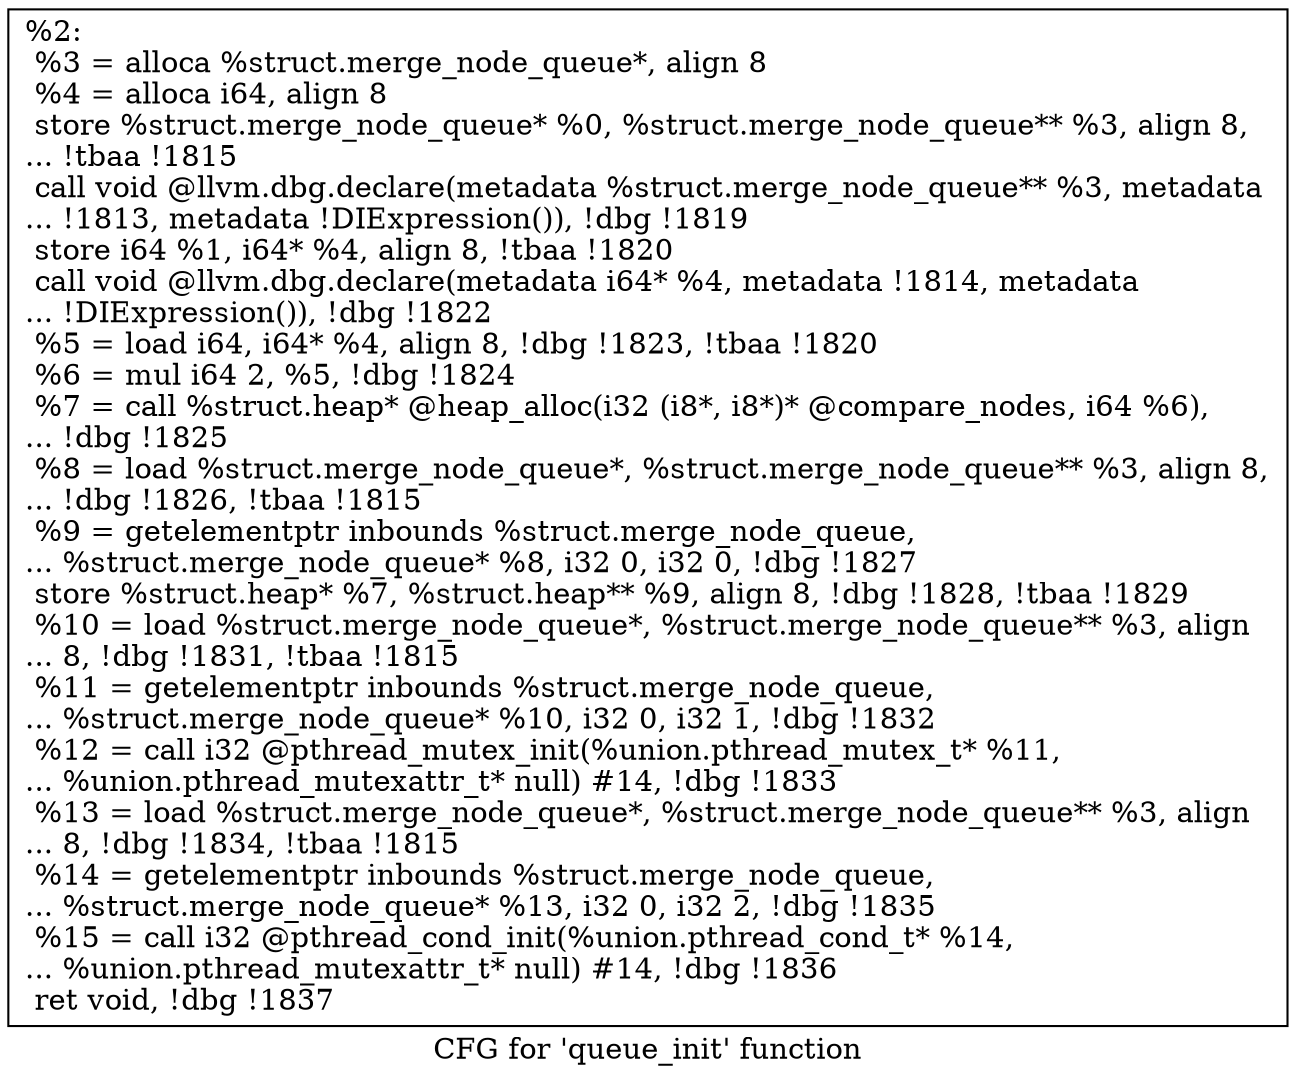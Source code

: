 digraph "CFG for 'queue_init' function" {
	label="CFG for 'queue_init' function";

	Node0x1e7f910 [shape=record,label="{%2:\l  %3 = alloca %struct.merge_node_queue*, align 8\l  %4 = alloca i64, align 8\l  store %struct.merge_node_queue* %0, %struct.merge_node_queue** %3, align 8,\l... !tbaa !1815\l  call void @llvm.dbg.declare(metadata %struct.merge_node_queue** %3, metadata\l... !1813, metadata !DIExpression()), !dbg !1819\l  store i64 %1, i64* %4, align 8, !tbaa !1820\l  call void @llvm.dbg.declare(metadata i64* %4, metadata !1814, metadata\l... !DIExpression()), !dbg !1822\l  %5 = load i64, i64* %4, align 8, !dbg !1823, !tbaa !1820\l  %6 = mul i64 2, %5, !dbg !1824\l  %7 = call %struct.heap* @heap_alloc(i32 (i8*, i8*)* @compare_nodes, i64 %6),\l... !dbg !1825\l  %8 = load %struct.merge_node_queue*, %struct.merge_node_queue** %3, align 8,\l... !dbg !1826, !tbaa !1815\l  %9 = getelementptr inbounds %struct.merge_node_queue,\l... %struct.merge_node_queue* %8, i32 0, i32 0, !dbg !1827\l  store %struct.heap* %7, %struct.heap** %9, align 8, !dbg !1828, !tbaa !1829\l  %10 = load %struct.merge_node_queue*, %struct.merge_node_queue** %3, align\l... 8, !dbg !1831, !tbaa !1815\l  %11 = getelementptr inbounds %struct.merge_node_queue,\l... %struct.merge_node_queue* %10, i32 0, i32 1, !dbg !1832\l  %12 = call i32 @pthread_mutex_init(%union.pthread_mutex_t* %11,\l... %union.pthread_mutexattr_t* null) #14, !dbg !1833\l  %13 = load %struct.merge_node_queue*, %struct.merge_node_queue** %3, align\l... 8, !dbg !1834, !tbaa !1815\l  %14 = getelementptr inbounds %struct.merge_node_queue,\l... %struct.merge_node_queue* %13, i32 0, i32 2, !dbg !1835\l  %15 = call i32 @pthread_cond_init(%union.pthread_cond_t* %14,\l... %union.pthread_mutexattr_t* null) #14, !dbg !1836\l  ret void, !dbg !1837\l}"];
}
